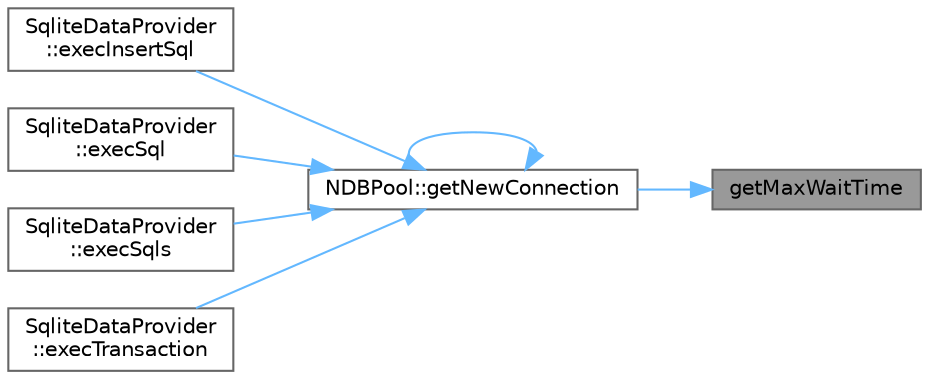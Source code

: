 digraph "getMaxWaitTime"
{
 // LATEX_PDF_SIZE
  bgcolor="transparent";
  edge [fontname=Helvetica,fontsize=10,labelfontname=Helvetica,labelfontsize=10];
  node [fontname=Helvetica,fontsize=10,shape=box,height=0.2,width=0.4];
  rankdir="RL";
  Node1 [id="Node000001",label="getMaxWaitTime",height=0.2,width=0.4,color="gray40", fillcolor="grey60", style="filled", fontcolor="black",tooltip="getMaxWaitTime 最大连接等待时间的属性的获取"];
  Node1 -> Node2 [id="edge1_Node000001_Node000002",dir="back",color="steelblue1",style="solid",tooltip=" "];
  Node2 [id="Node000002",label="NDBPool::getNewConnection",height=0.2,width=0.4,color="grey40", fillcolor="white", style="filled",URL="$class_n_d_b_pool.html#a319089d0c9d3f95cfd551d12382876b0",tooltip="getNewConnection getNewConnection 获取一个可用的连接链接"];
  Node2 -> Node3 [id="edge2_Node000002_Node000003",dir="back",color="steelblue1",style="solid",tooltip=" "];
  Node3 [id="Node000003",label="SqliteDataProvider\l::execInsertSql",height=0.2,width=0.4,color="grey40", fillcolor="white", style="filled",URL="$class_sqlite_data_provider.html#a102af10cf2fd7c80c746e0375908cfeb",tooltip="SqliteDataProvider::execInsertSql 执行sql的insert语句"];
  Node2 -> Node4 [id="edge3_Node000002_Node000004",dir="back",color="steelblue1",style="solid",tooltip=" "];
  Node4 [id="Node000004",label="SqliteDataProvider\l::execSql",height=0.2,width=0.4,color="grey40", fillcolor="white", style="filled",URL="$class_sqlite_data_provider.html#a323ab4214f61bc5495305c1dba9b4206",tooltip="执行SQL语句"];
  Node2 -> Node5 [id="edge4_Node000002_Node000005",dir="back",color="steelblue1",style="solid",tooltip=" "];
  Node5 [id="Node000005",label="SqliteDataProvider\l::execSqls",height=0.2,width=0.4,color="grey40", fillcolor="white", style="filled",URL="$class_sqlite_data_provider.html#a516e61593f0a15f321f498a6cc7a507a",tooltip="SqliteDataProvider::execSqls 执行多条语句"];
  Node2 -> Node6 [id="edge5_Node000002_Node000006",dir="back",color="steelblue1",style="solid",tooltip=" "];
  Node6 [id="Node000006",label="SqliteDataProvider\l::execTransaction",height=0.2,width=0.4,color="grey40", fillcolor="white", style="filled",URL="$class_sqlite_data_provider.html#a2742764c099329da23a3d8c8d2794cc0",tooltip="execTransaction 执行事务"];
  Node2 -> Node2 [id="edge6_Node000002_Node000002",dir="back",color="steelblue1",style="solid",tooltip=" "];
}
